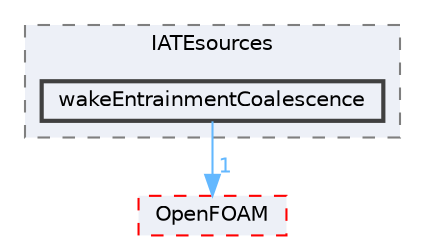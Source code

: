 digraph "src/phaseSystemModels/twoPhaseEuler/twoPhaseSystem/diameterModels/IATE/IATEsources/wakeEntrainmentCoalescence"
{
 // LATEX_PDF_SIZE
  bgcolor="transparent";
  edge [fontname=Helvetica,fontsize=10,labelfontname=Helvetica,labelfontsize=10];
  node [fontname=Helvetica,fontsize=10,shape=box,height=0.2,width=0.4];
  compound=true
  subgraph clusterdir_db79b444b1da252d6fa55a01f1cdbe2a {
    graph [ bgcolor="#edf0f7", pencolor="grey50", label="IATEsources", fontname=Helvetica,fontsize=10 style="filled,dashed", URL="dir_db79b444b1da252d6fa55a01f1cdbe2a.html",tooltip=""]
  dir_f8e8dd0557c87db053d0caed7a1f9ddf [label="wakeEntrainmentCoalescence", fillcolor="#edf0f7", color="grey25", style="filled,bold", URL="dir_f8e8dd0557c87db053d0caed7a1f9ddf.html",tooltip=""];
  }
  dir_c5473ff19b20e6ec4dfe5c310b3778a8 [label="OpenFOAM", fillcolor="#edf0f7", color="red", style="filled,dashed", URL="dir_c5473ff19b20e6ec4dfe5c310b3778a8.html",tooltip=""];
  dir_f8e8dd0557c87db053d0caed7a1f9ddf->dir_c5473ff19b20e6ec4dfe5c310b3778a8 [headlabel="1", labeldistance=1.5 headhref="dir_004321_002695.html" href="dir_004321_002695.html" color="steelblue1" fontcolor="steelblue1"];
}
